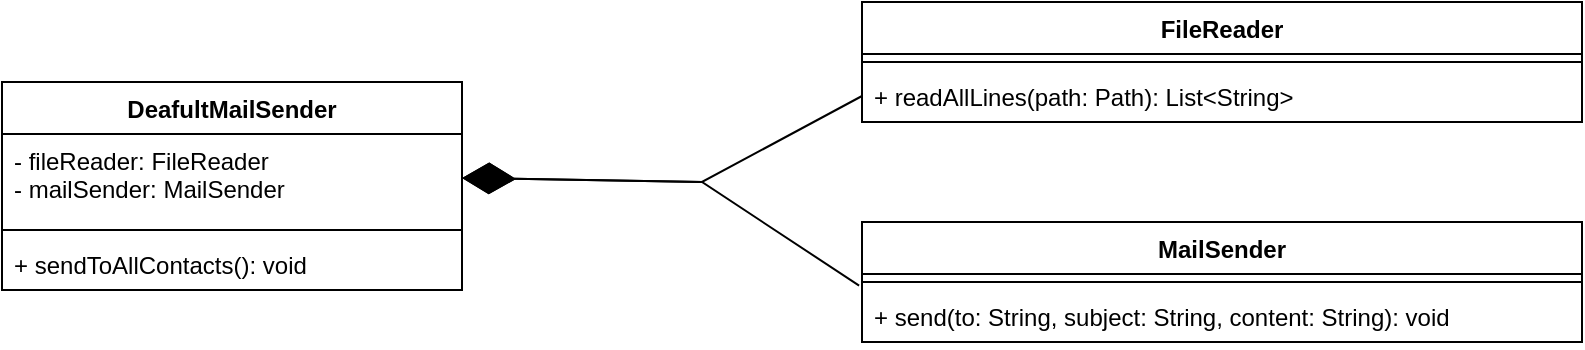 <mxfile version="16.1.0" type="device"><diagram id="k-qjepjtEDRfq13xmldi" name="Page-1"><mxGraphModel dx="1213" dy="687" grid="1" gridSize="10" guides="1" tooltips="1" connect="1" arrows="1" fold="1" page="1" pageScale="1" pageWidth="827" pageHeight="1169" math="0" shadow="0"><root><mxCell id="0"/><mxCell id="1" parent="0"/><mxCell id="71_czKkhXp3n0nSSfn00-1" value="FileReader" style="swimlane;fontStyle=1;align=center;verticalAlign=top;childLayout=stackLayout;horizontal=1;startSize=26;horizontalStack=0;resizeParent=1;resizeParentMax=0;resizeLast=0;collapsible=1;marginBottom=0;" vertex="1" parent="1"><mxGeometry x="630" y="60" width="360" height="60" as="geometry"/></mxCell><mxCell id="71_czKkhXp3n0nSSfn00-3" value="" style="line;strokeWidth=1;fillColor=none;align=left;verticalAlign=middle;spacingTop=-1;spacingLeft=3;spacingRight=3;rotatable=0;labelPosition=right;points=[];portConstraint=eastwest;" vertex="1" parent="71_czKkhXp3n0nSSfn00-1"><mxGeometry y="26" width="360" height="8" as="geometry"/></mxCell><mxCell id="71_czKkhXp3n0nSSfn00-4" value="+ readAllLines(path: Path): List&lt;String&gt;" style="text;strokeColor=none;fillColor=none;align=left;verticalAlign=top;spacingLeft=4;spacingRight=4;overflow=hidden;rotatable=0;points=[[0,0.5],[1,0.5]];portConstraint=eastwest;" vertex="1" parent="71_czKkhXp3n0nSSfn00-1"><mxGeometry y="34" width="360" height="26" as="geometry"/></mxCell><mxCell id="71_czKkhXp3n0nSSfn00-5" value="MailSender" style="swimlane;fontStyle=1;align=center;verticalAlign=top;childLayout=stackLayout;horizontal=1;startSize=26;horizontalStack=0;resizeParent=1;resizeParentMax=0;resizeLast=0;collapsible=1;marginBottom=0;" vertex="1" parent="1"><mxGeometry x="630" y="170" width="360" height="60" as="geometry"/></mxCell><mxCell id="71_czKkhXp3n0nSSfn00-6" value="" style="line;strokeWidth=1;fillColor=none;align=left;verticalAlign=middle;spacingTop=-1;spacingLeft=3;spacingRight=3;rotatable=0;labelPosition=right;points=[];portConstraint=eastwest;" vertex="1" parent="71_czKkhXp3n0nSSfn00-5"><mxGeometry y="26" width="360" height="8" as="geometry"/></mxCell><mxCell id="71_czKkhXp3n0nSSfn00-7" value="+ send(to: String, subject: String, content: String): void" style="text;strokeColor=none;fillColor=none;align=left;verticalAlign=top;spacingLeft=4;spacingRight=4;overflow=hidden;rotatable=0;points=[[0,0.5],[1,0.5]];portConstraint=eastwest;" vertex="1" parent="71_czKkhXp3n0nSSfn00-5"><mxGeometry y="34" width="360" height="26" as="geometry"/></mxCell><mxCell id="71_czKkhXp3n0nSSfn00-11" value="DeafultMailSender" style="swimlane;fontStyle=1;align=center;verticalAlign=top;childLayout=stackLayout;horizontal=1;startSize=26;horizontalStack=0;resizeParent=1;resizeParentMax=0;resizeLast=0;collapsible=1;marginBottom=0;" vertex="1" parent="1"><mxGeometry x="200" y="100" width="230" height="104" as="geometry"/></mxCell><mxCell id="71_czKkhXp3n0nSSfn00-12" value="- fileReader: FileReader&#10;- mailSender: MailSender" style="text;strokeColor=none;fillColor=none;align=left;verticalAlign=top;spacingLeft=4;spacingRight=4;overflow=hidden;rotatable=0;points=[[0,0.5],[1,0.5]];portConstraint=eastwest;" vertex="1" parent="71_czKkhXp3n0nSSfn00-11"><mxGeometry y="26" width="230" height="44" as="geometry"/></mxCell><mxCell id="71_czKkhXp3n0nSSfn00-13" value="" style="line;strokeWidth=1;fillColor=none;align=left;verticalAlign=middle;spacingTop=-1;spacingLeft=3;spacingRight=3;rotatable=0;labelPosition=right;points=[];portConstraint=eastwest;" vertex="1" parent="71_czKkhXp3n0nSSfn00-11"><mxGeometry y="70" width="230" height="8" as="geometry"/></mxCell><mxCell id="71_czKkhXp3n0nSSfn00-14" value="+ sendToAllContacts(): void" style="text;strokeColor=none;fillColor=none;align=left;verticalAlign=top;spacingLeft=4;spacingRight=4;overflow=hidden;rotatable=0;points=[[0,0.5],[1,0.5]];portConstraint=eastwest;" vertex="1" parent="71_czKkhXp3n0nSSfn00-11"><mxGeometry y="78" width="230" height="26" as="geometry"/></mxCell><mxCell id="71_czKkhXp3n0nSSfn00-16" value="" style="endArrow=diamondThin;endFill=1;endSize=24;html=1;rounded=0;entryX=1;entryY=0.5;entryDx=0;entryDy=0;exitX=0;exitY=0.5;exitDx=0;exitDy=0;" edge="1" parent="1" source="71_czKkhXp3n0nSSfn00-4" target="71_czKkhXp3n0nSSfn00-12"><mxGeometry width="160" relative="1" as="geometry"><mxPoint x="570" y="250" as="sourcePoint"/><mxPoint x="560" y="370" as="targetPoint"/><Array as="points"><mxPoint x="550" y="150"/></Array></mxGeometry></mxCell><mxCell id="71_czKkhXp3n0nSSfn00-17" value="" style="endArrow=diamondThin;endFill=1;endSize=24;html=1;rounded=0;entryX=1;entryY=0.5;entryDx=0;entryDy=0;exitX=-0.004;exitY=-0.084;exitDx=0;exitDy=0;exitPerimeter=0;" edge="1" parent="1" source="71_czKkhXp3n0nSSfn00-7" target="71_czKkhXp3n0nSSfn00-12"><mxGeometry width="160" relative="1" as="geometry"><mxPoint x="400" y="370" as="sourcePoint"/><mxPoint x="560" y="370" as="targetPoint"/><Array as="points"><mxPoint x="550" y="150"/></Array></mxGeometry></mxCell></root></mxGraphModel></diagram></mxfile>